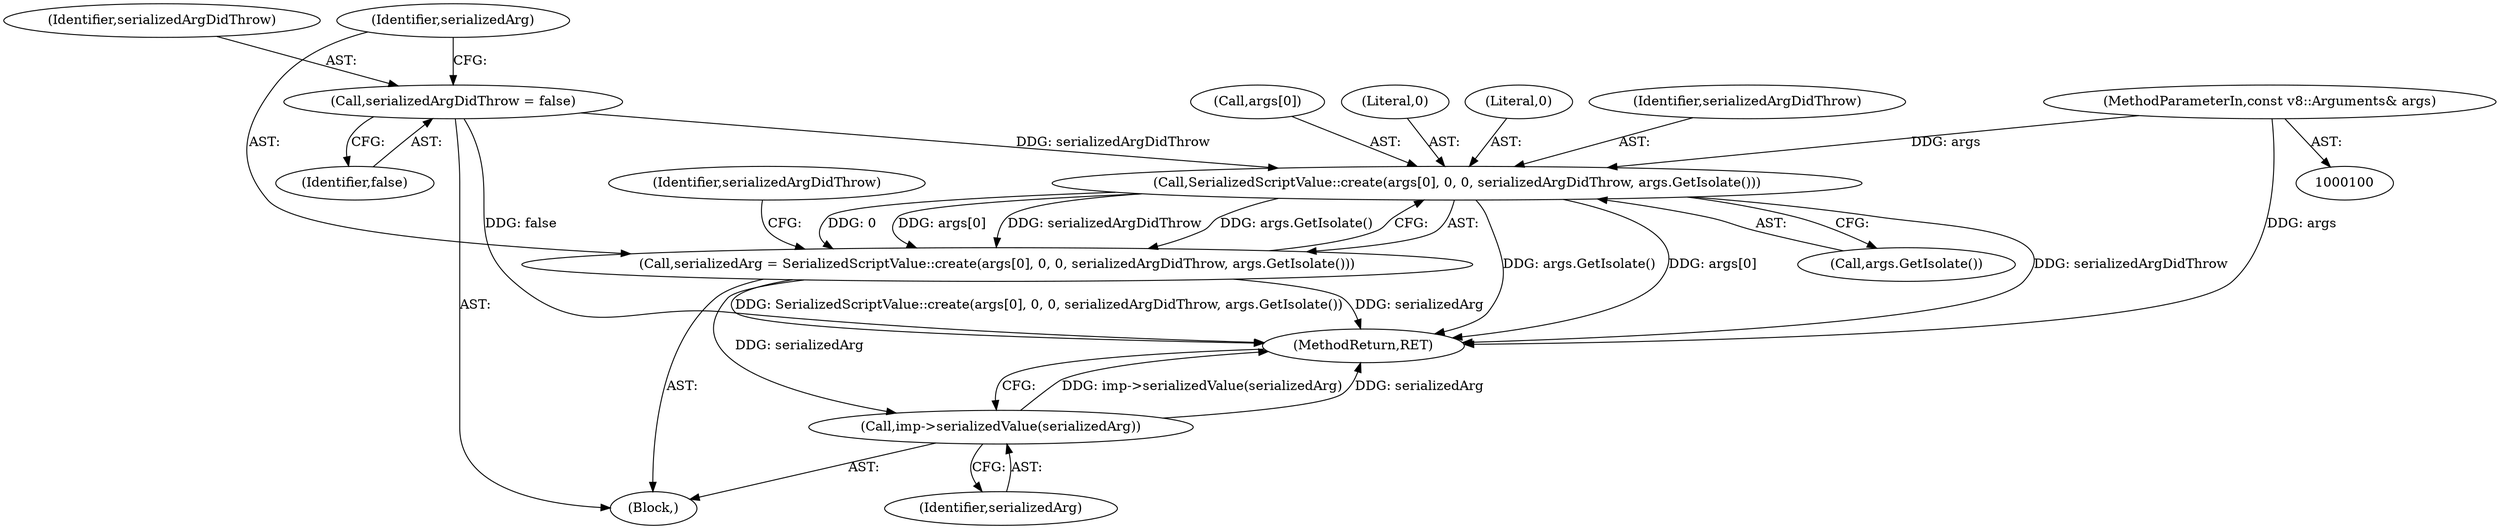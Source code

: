 digraph "0_Chrome_e9372a1bfd3588a80fcf49aa07321f0971dd6091_38@API" {
"1000123" [label="(Call,SerializedScriptValue::create(args[0], 0, 0, serializedArgDidThrow, args.GetIsolate()))"];
"1000101" [label="(MethodParameterIn,const v8::Arguments& args)"];
"1000117" [label="(Call,serializedArgDidThrow = false)"];
"1000121" [label="(Call,serializedArg = SerializedScriptValue::create(args[0], 0, 0, serializedArgDidThrow, args.GetIsolate()))"];
"1000135" [label="(Call,imp->serializedValue(serializedArg))"];
"1000102" [label="(Block,)"];
"1000117" [label="(Call,serializedArgDidThrow = false)"];
"1000127" [label="(Literal,0)"];
"1000118" [label="(Identifier,serializedArgDidThrow)"];
"1000130" [label="(Call,args.GetIsolate())"];
"1000129" [label="(Identifier,serializedArgDidThrow)"];
"1000132" [label="(Identifier,serializedArgDidThrow)"];
"1000119" [label="(Identifier,false)"];
"1000135" [label="(Call,imp->serializedValue(serializedArg))"];
"1000124" [label="(Call,args[0])"];
"1000123" [label="(Call,SerializedScriptValue::create(args[0], 0, 0, serializedArgDidThrow, args.GetIsolate()))"];
"1000121" [label="(Call,serializedArg = SerializedScriptValue::create(args[0], 0, 0, serializedArgDidThrow, args.GetIsolate()))"];
"1000128" [label="(Literal,0)"];
"1000137" [label="(MethodReturn,RET)"];
"1000101" [label="(MethodParameterIn,const v8::Arguments& args)"];
"1000136" [label="(Identifier,serializedArg)"];
"1000122" [label="(Identifier,serializedArg)"];
"1000123" -> "1000121"  [label="AST: "];
"1000123" -> "1000130"  [label="CFG: "];
"1000124" -> "1000123"  [label="AST: "];
"1000127" -> "1000123"  [label="AST: "];
"1000128" -> "1000123"  [label="AST: "];
"1000129" -> "1000123"  [label="AST: "];
"1000130" -> "1000123"  [label="AST: "];
"1000121" -> "1000123"  [label="CFG: "];
"1000123" -> "1000137"  [label="DDG: args.GetIsolate()"];
"1000123" -> "1000137"  [label="DDG: args[0]"];
"1000123" -> "1000137"  [label="DDG: serializedArgDidThrow"];
"1000123" -> "1000121"  [label="DDG: 0"];
"1000123" -> "1000121"  [label="DDG: args[0]"];
"1000123" -> "1000121"  [label="DDG: serializedArgDidThrow"];
"1000123" -> "1000121"  [label="DDG: args.GetIsolate()"];
"1000101" -> "1000123"  [label="DDG: args"];
"1000117" -> "1000123"  [label="DDG: serializedArgDidThrow"];
"1000101" -> "1000100"  [label="AST: "];
"1000101" -> "1000137"  [label="DDG: args"];
"1000117" -> "1000102"  [label="AST: "];
"1000117" -> "1000119"  [label="CFG: "];
"1000118" -> "1000117"  [label="AST: "];
"1000119" -> "1000117"  [label="AST: "];
"1000122" -> "1000117"  [label="CFG: "];
"1000117" -> "1000137"  [label="DDG: false"];
"1000121" -> "1000102"  [label="AST: "];
"1000122" -> "1000121"  [label="AST: "];
"1000132" -> "1000121"  [label="CFG: "];
"1000121" -> "1000137"  [label="DDG: SerializedScriptValue::create(args[0], 0, 0, serializedArgDidThrow, args.GetIsolate())"];
"1000121" -> "1000137"  [label="DDG: serializedArg"];
"1000121" -> "1000135"  [label="DDG: serializedArg"];
"1000135" -> "1000102"  [label="AST: "];
"1000135" -> "1000136"  [label="CFG: "];
"1000136" -> "1000135"  [label="AST: "];
"1000137" -> "1000135"  [label="CFG: "];
"1000135" -> "1000137"  [label="DDG: imp->serializedValue(serializedArg)"];
"1000135" -> "1000137"  [label="DDG: serializedArg"];
}

